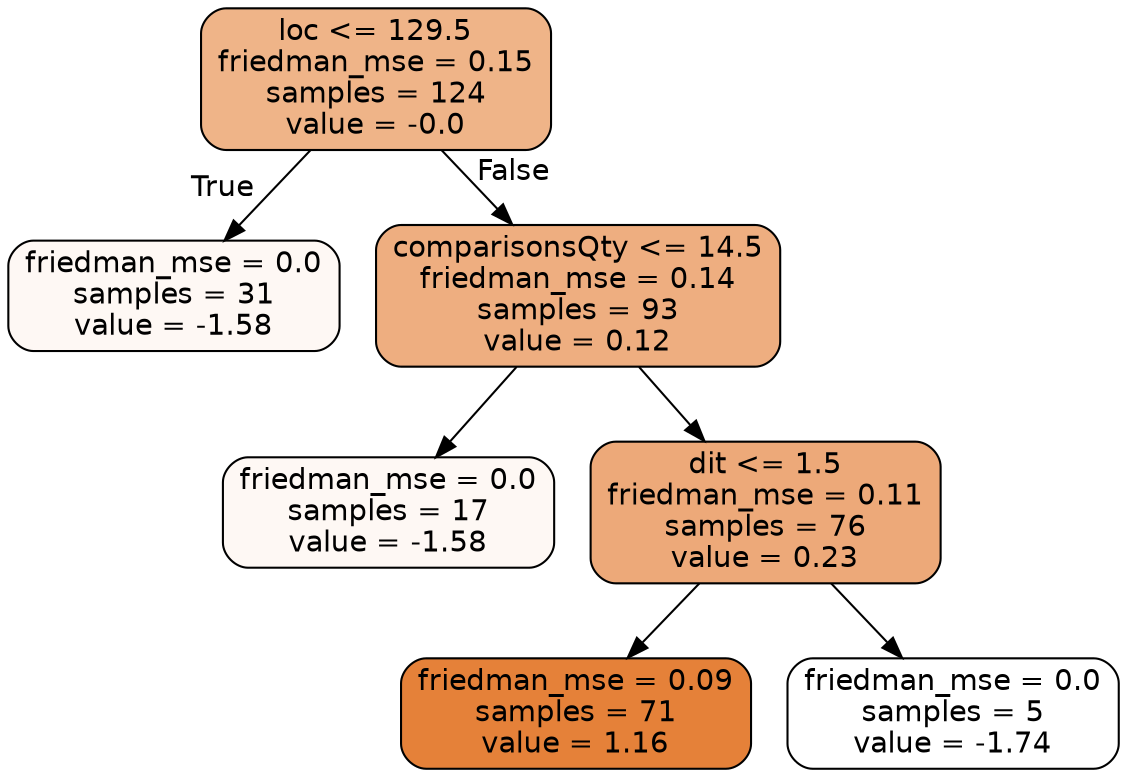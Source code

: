 digraph Tree {
node [shape=box, style="filled, rounded", color="black", fontname="helvetica"] ;
edge [fontname="helvetica"] ;
0 [label="loc <= 129.5\nfriedman_mse = 0.15\nsamples = 124\nvalue = -0.0", fillcolor="#efb488"] ;
1 [label="friedman_mse = 0.0\nsamples = 31\nvalue = -1.58", fillcolor="#fef8f4"] ;
0 -> 1 [labeldistance=2.5, labelangle=45, headlabel="True"] ;
2 [label="comparisonsQty <= 14.5\nfriedman_mse = 0.14\nsamples = 93\nvalue = 0.12", fillcolor="#eeae80"] ;
0 -> 2 [labeldistance=2.5, labelangle=-45, headlabel="False"] ;
3 [label="friedman_mse = 0.0\nsamples = 17\nvalue = -1.58", fillcolor="#fef8f4"] ;
2 -> 3 ;
4 [label="dit <= 1.5\nfriedman_mse = 0.11\nsamples = 76\nvalue = 0.23", fillcolor="#eda979"] ;
2 -> 4 ;
5 [label="friedman_mse = 0.09\nsamples = 71\nvalue = 1.16", fillcolor="#e58139"] ;
4 -> 5 ;
6 [label="friedman_mse = 0.0\nsamples = 5\nvalue = -1.74", fillcolor="#ffffff"] ;
4 -> 6 ;
}